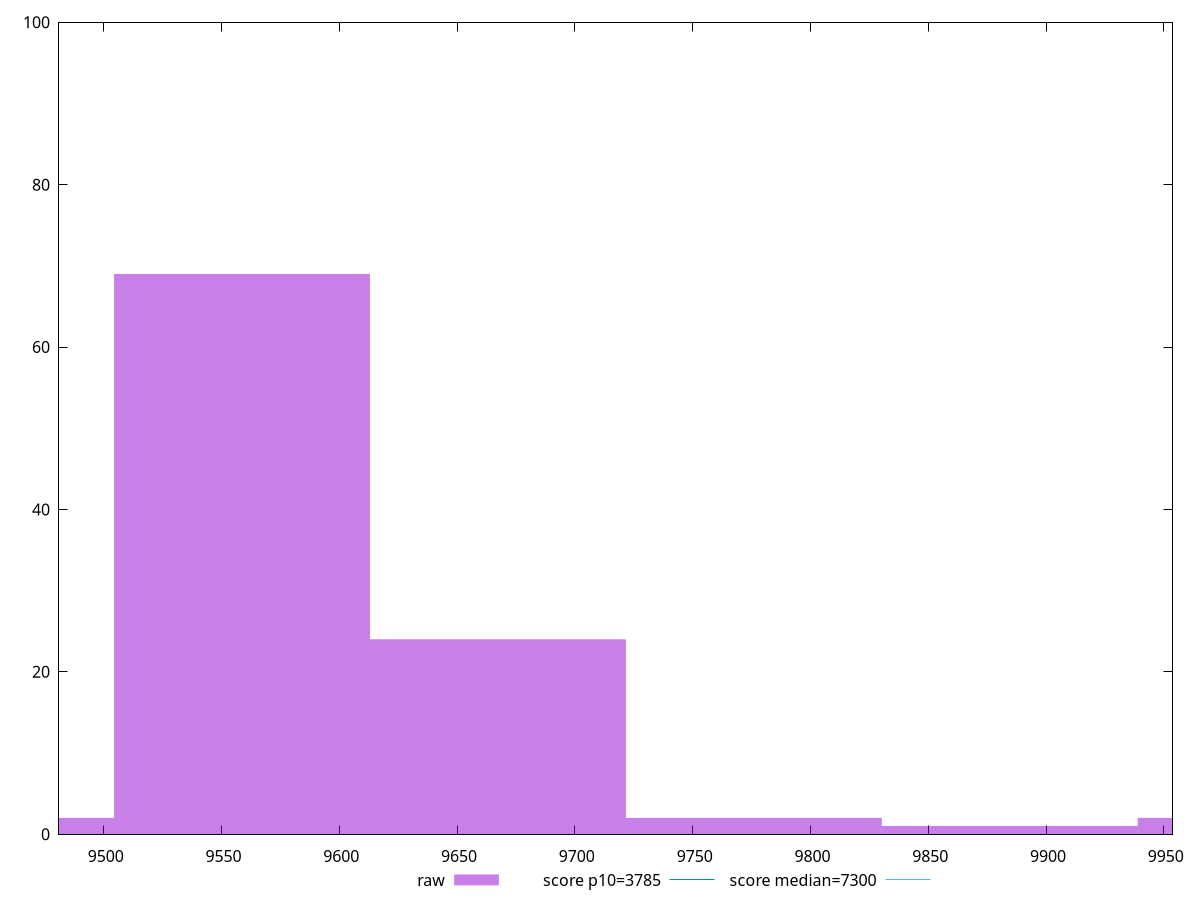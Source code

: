 reset

$raw <<EOF
9558.73005104618 69
9667.351983444432 24
9775.973915842684 2
9884.595848240935 1
9450.108118647928 2
9993.217780639188 2
EOF

set key outside below
set boxwidth 108.62193239825204
set xrange [9481.04:9953.6705]
set yrange [0:100]
set trange [0:100]
set style fill transparent solid 0.5 noborder

set parametric
set terminal svg size 640, 490 enhanced background rgb 'white'
set output "reports/report_00033_2021-03-01T14-23-16.841Z/interactive/samples/astro-inner/raw/histogram.svg"

plot $raw title "raw" with boxes, \
     3785,t title "score p10=3785", \
     7300,t title "score median=7300"

reset
